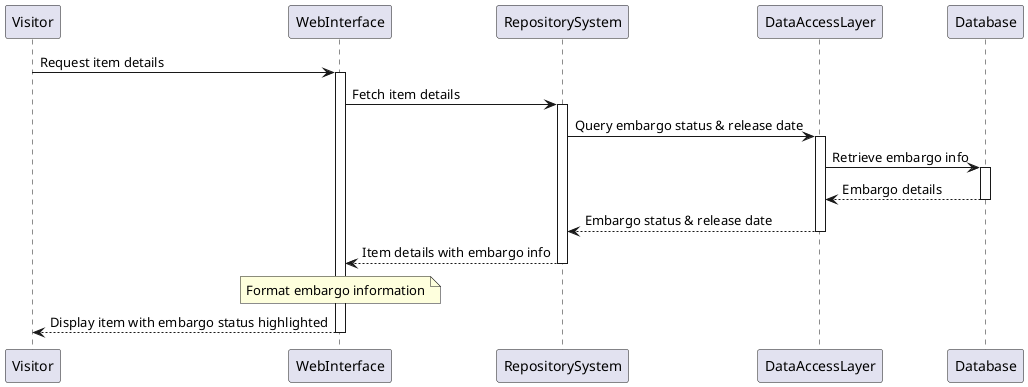 @startuml
participant Visitor
participant WebInterface
participant RepositorySystem
participant DataAccessLayer
participant Database

Visitor -> WebInterface : Request item details
activate WebInterface

WebInterface -> RepositorySystem : Fetch item details
activate RepositorySystem

RepositorySystem -> DataAccessLayer : Query embargo status & release date
activate DataAccessLayer

DataAccessLayer -> Database : Retrieve embargo info
activate Database
Database --> DataAccessLayer : Embargo details
deactivate Database

DataAccessLayer --> RepositorySystem : Embargo status & release date
deactivate DataAccessLayer

RepositorySystem --> WebInterface : Item details with embargo info
deactivate RepositorySystem

note over WebInterface
Format embargo information
end note

WebInterface --> Visitor : Display item with embargo status highlighted
deactivate WebInterface

@enduml